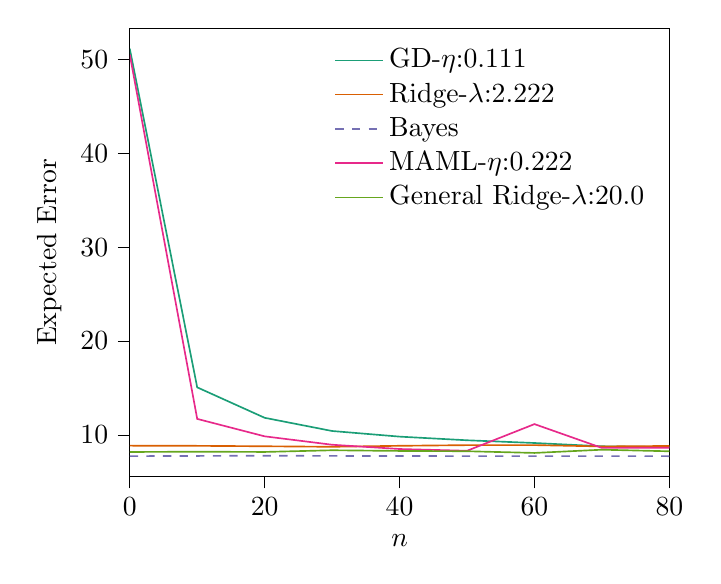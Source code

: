 % This file was created with tikzplotlib v0.10.1.
\begin{tikzpicture}

\definecolor{chocolate217952}{RGB}{217,95,2}
\definecolor{darkcyan27158119}{RGB}{27,158,119}
\definecolor{darkgray176}{RGB}{176,176,176}
\definecolor{deeppink23141138}{RGB}{231,41,138}
\definecolor{lightslategray117112179}{RGB}{117,112,179}
\definecolor{olivedrab10216630}{RGB}{102,166,30}

\begin{axis}[
legend cell align={left},
legend style={fill opacity=0.8, draw opacity=1, text opacity=1, draw=none},
tick align=outside,
tick pos=left,
x grid style={darkgray176},
xlabel={\(\displaystyle n\)},
xmin=0, xmax=80,
xtick style={color=black},
y grid style={darkgray176},
ylabel={Expected Error},
ymin=5.548, ymax=53.331,
ytick style={color=black}
]
\addplot [semithick, darkcyan27158119]
table {%
0 51.159
10 15.055
20 11.81
30 10.402
40 9.803
50 9.414
60 9.124
70 8.773
80 8.684
90 8.612
};
\addlegendentry{GD-$\eta$:0.111}
\addplot [semithick, chocolate217952]
table {%
0 8.84
10 8.822
20 8.775
30 8.72
40 8.826
50 8.895
60 8.899
70 8.758
80 8.808
90 8.819
};
\addlegendentry{Ridge-$\lambda$:2.222}
\addplot [semithick, lightslategray117112179, dashed]
table {%
0 7.723
20 7.769
40 7.73
60 7.729
80 7.72
};
\addlegendentry{Bayes}
\addplot [semithick, deeppink23141138]
table {%
0 50.536
10 11.693
20 9.834
30 8.938
40 8.483
50 8.294
60 11.138
70 8.6
80 8.625
90 8.937
};
\addlegendentry{MAML-$\eta$:0.222}
\addplot [semithick, olivedrab10216630]
table {%
0 8.167
10 8.195
20 8.17
30 8.349
40 8.278
50 8.246
60 8.065
70 8.409
80 8.24
90 8.229
};
\addlegendentry{General Ridge-$\lambda$:20.0}
\end{axis}

\end{tikzpicture}

